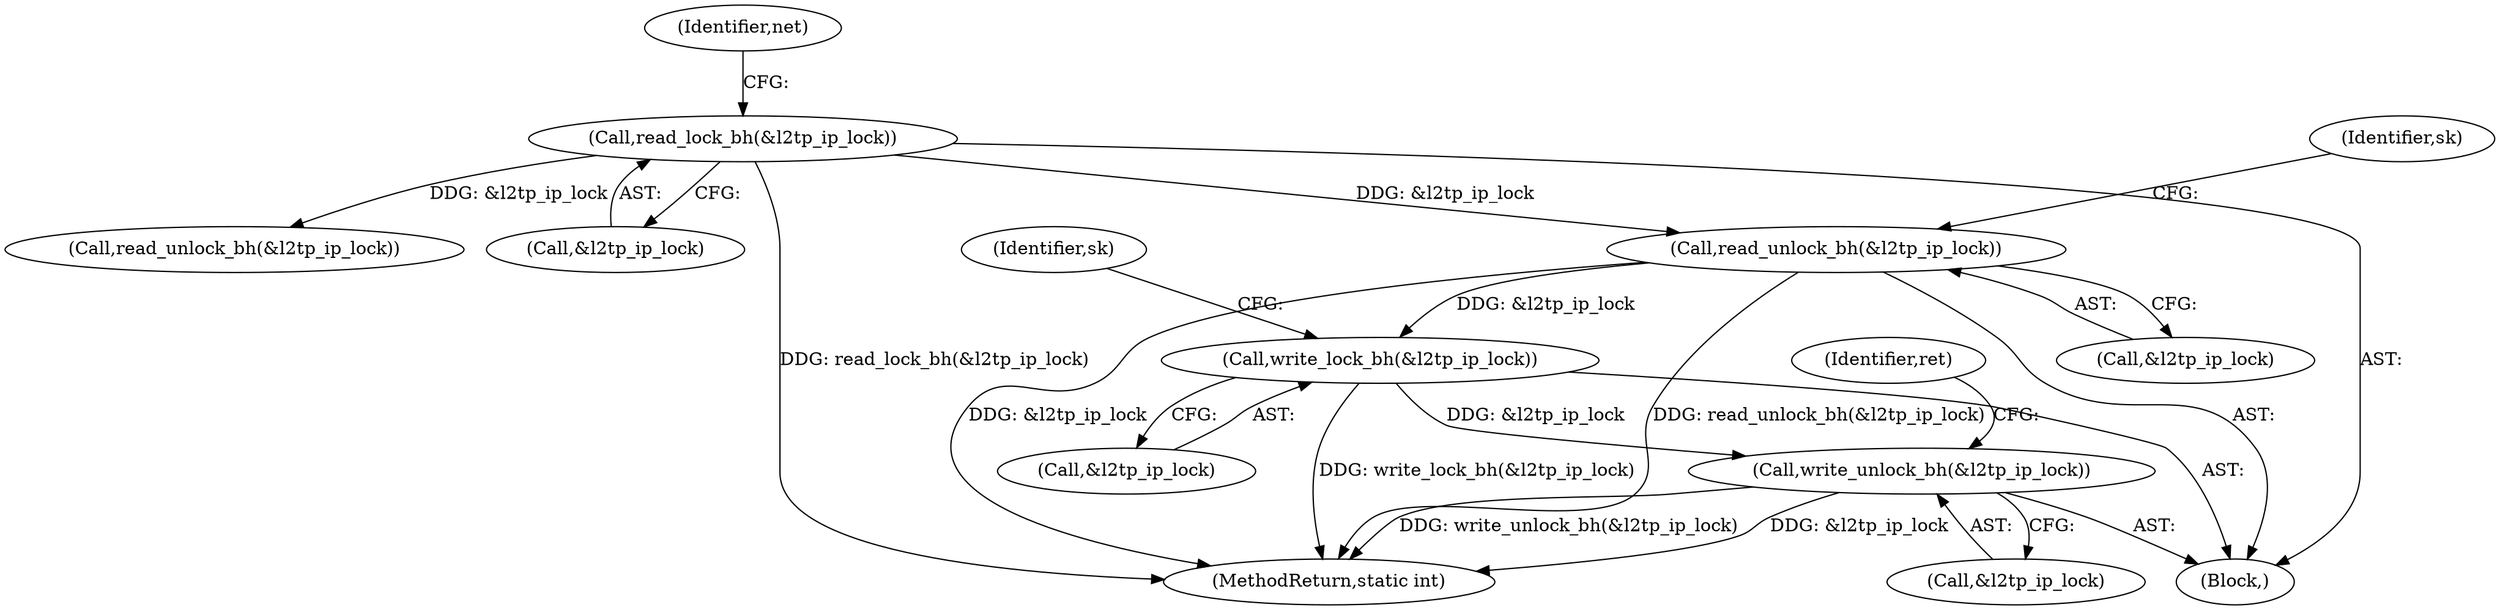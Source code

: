 digraph "0_linux_32c231164b762dddefa13af5a0101032c70b50ef@API" {
"1000269" [label="(Call,write_unlock_bh(&l2tp_ip_lock))"];
"1000260" [label="(Call,write_lock_bh(&l2tp_ip_lock))"];
"1000163" [label="(Call,read_unlock_bh(&l2tp_ip_lock))"];
"1000145" [label="(Call,read_lock_bh(&l2tp_ip_lock))"];
"1000150" [label="(Identifier,net)"];
"1000284" [label="(Call,read_unlock_bh(&l2tp_ip_lock))"];
"1000261" [label="(Call,&l2tp_ip_lock)"];
"1000260" [label="(Call,write_lock_bh(&l2tp_ip_lock))"];
"1000289" [label="(MethodReturn,static int)"];
"1000145" [label="(Call,read_lock_bh(&l2tp_ip_lock))"];
"1000269" [label="(Call,write_unlock_bh(&l2tp_ip_lock))"];
"1000146" [label="(Call,&l2tp_ip_lock)"];
"1000167" [label="(Identifier,sk)"];
"1000273" [label="(Identifier,ret)"];
"1000105" [label="(Block,)"];
"1000163" [label="(Call,read_unlock_bh(&l2tp_ip_lock))"];
"1000270" [label="(Call,&l2tp_ip_lock)"];
"1000164" [label="(Call,&l2tp_ip_lock)"];
"1000264" [label="(Identifier,sk)"];
"1000269" -> "1000105"  [label="AST: "];
"1000269" -> "1000270"  [label="CFG: "];
"1000270" -> "1000269"  [label="AST: "];
"1000273" -> "1000269"  [label="CFG: "];
"1000269" -> "1000289"  [label="DDG: write_unlock_bh(&l2tp_ip_lock)"];
"1000269" -> "1000289"  [label="DDG: &l2tp_ip_lock"];
"1000260" -> "1000269"  [label="DDG: &l2tp_ip_lock"];
"1000260" -> "1000105"  [label="AST: "];
"1000260" -> "1000261"  [label="CFG: "];
"1000261" -> "1000260"  [label="AST: "];
"1000264" -> "1000260"  [label="CFG: "];
"1000260" -> "1000289"  [label="DDG: write_lock_bh(&l2tp_ip_lock)"];
"1000163" -> "1000260"  [label="DDG: &l2tp_ip_lock"];
"1000163" -> "1000105"  [label="AST: "];
"1000163" -> "1000164"  [label="CFG: "];
"1000164" -> "1000163"  [label="AST: "];
"1000167" -> "1000163"  [label="CFG: "];
"1000163" -> "1000289"  [label="DDG: &l2tp_ip_lock"];
"1000163" -> "1000289"  [label="DDG: read_unlock_bh(&l2tp_ip_lock)"];
"1000145" -> "1000163"  [label="DDG: &l2tp_ip_lock"];
"1000145" -> "1000105"  [label="AST: "];
"1000145" -> "1000146"  [label="CFG: "];
"1000146" -> "1000145"  [label="AST: "];
"1000150" -> "1000145"  [label="CFG: "];
"1000145" -> "1000289"  [label="DDG: read_lock_bh(&l2tp_ip_lock)"];
"1000145" -> "1000284"  [label="DDG: &l2tp_ip_lock"];
}
